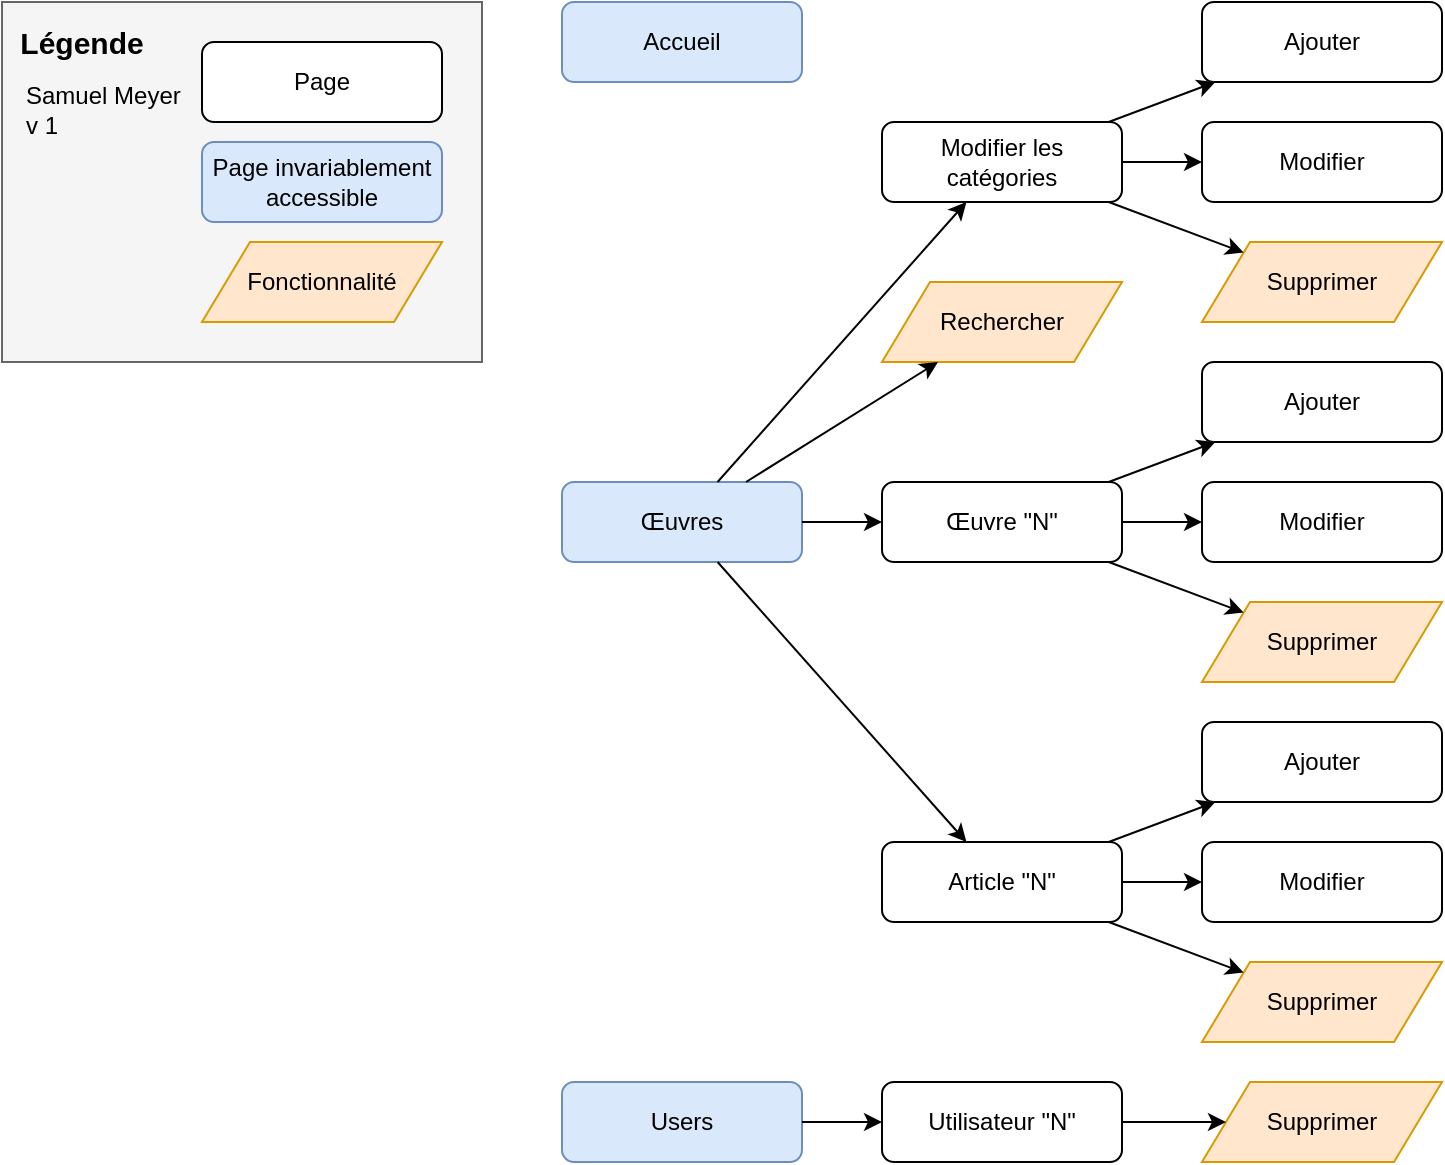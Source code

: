 <mxfile version="12.9.9" type="device"><diagram id="zMx_ZCnJDdhbiB5kYGJD" name="Page-1"><mxGraphModel dx="1086" dy="806" grid="1" gridSize="10" guides="1" tooltips="1" connect="1" arrows="1" fold="1" page="1" pageScale="1" pageWidth="1169" pageHeight="827" math="0" shadow="0"><root><mxCell id="0"/><mxCell id="1" parent="0"/><mxCell id="pxZbWxwn1h5OnFXrnW2z-1" value="Users" style="rounded=1;whiteSpace=wrap;html=1;fillColor=#dae8fc;strokeColor=#6c8ebf;" parent="1" vertex="1"><mxGeometry x="360" y="660" width="120" height="40" as="geometry"/></mxCell><mxCell id="pxZbWxwn1h5OnFXrnW2z-19" value="Utilisateur &quot;N&quot;" style="rounded=1;whiteSpace=wrap;html=1;" parent="1" vertex="1"><mxGeometry x="520" y="660" width="120" height="40" as="geometry"/></mxCell><mxCell id="pxZbWxwn1h5OnFXrnW2z-20" value="Supprimer" style="shape=parallelogram;perimeter=parallelogramPerimeter;whiteSpace=wrap;html=1;fillColor=#ffe6cc;strokeColor=#d79b00;" parent="1" vertex="1"><mxGeometry x="680" y="660" width="120" height="40" as="geometry"/></mxCell><mxCell id="pxZbWxwn1h5OnFXrnW2z-21" value="" style="endArrow=classic;html=1;" parent="1" source="pxZbWxwn1h5OnFXrnW2z-19" target="pxZbWxwn1h5OnFXrnW2z-20" edge="1"><mxGeometry width="50" height="50" relative="1" as="geometry"><mxPoint x="650" y="610" as="sourcePoint"/><mxPoint x="706" y="610" as="targetPoint"/></mxGeometry></mxCell><mxCell id="pxZbWxwn1h5OnFXrnW2z-22" value="" style="endArrow=classic;html=1;" parent="1" source="pxZbWxwn1h5OnFXrnW2z-1" target="pxZbWxwn1h5OnFXrnW2z-19" edge="1"><mxGeometry width="50" height="50" relative="1" as="geometry"><mxPoint x="660" y="620" as="sourcePoint"/><mxPoint x="716" y="620" as="targetPoint"/></mxGeometry></mxCell><mxCell id="j6kq-z6y5hgnTKh8SGcz-16" value="Accueil" style="rounded=1;whiteSpace=wrap;html=1;fillColor=#dae8fc;strokeColor=#6c8ebf;" parent="1" vertex="1"><mxGeometry x="360" y="120" width="120" height="40" as="geometry"/></mxCell><mxCell id="j6kq-z6y5hgnTKh8SGcz-17" value="Œuvres" style="rounded=1;whiteSpace=wrap;html=1;fillColor=#dae8fc;strokeColor=#6c8ebf;" parent="1" vertex="1"><mxGeometry x="360" y="360" width="120" height="40" as="geometry"/></mxCell><mxCell id="j6kq-z6y5hgnTKh8SGcz-18" value="Article &quot;N&quot;" style="rounded=1;whiteSpace=wrap;html=1;" parent="1" vertex="1"><mxGeometry x="520" y="540" width="120" height="40" as="geometry"/></mxCell><mxCell id="j6kq-z6y5hgnTKh8SGcz-20" value="" style="endArrow=classic;html=1;" parent="1" source="j6kq-z6y5hgnTKh8SGcz-17" target="j6kq-z6y5hgnTKh8SGcz-18" edge="1"><mxGeometry width="50" height="50" relative="1" as="geometry"><mxPoint x="452.0" y="480.0" as="sourcePoint"/><mxPoint x="880" y="670" as="targetPoint"/></mxGeometry></mxCell><mxCell id="j6kq-z6y5hgnTKh8SGcz-21" value="" style="group;container=1;" parent="1" vertex="1" connectable="0"><mxGeometry x="100" y="120" width="220" height="290" as="geometry"/></mxCell><mxCell id="j6kq-z6y5hgnTKh8SGcz-22" value="" style="rounded=0;whiteSpace=wrap;html=1;fillColor=#f5f5f5;strokeColor=#666666;fontColor=#333333;" parent="j6kq-z6y5hgnTKh8SGcz-21" vertex="1"><mxGeometry x="-20" width="240" height="180" as="geometry"/></mxCell><mxCell id="j6kq-z6y5hgnTKh8SGcz-23" value="Page invariablement accessible" style="rounded=1;whiteSpace=wrap;html=1;fillColor=#dae8fc;strokeColor=#6c8ebf;" parent="j6kq-z6y5hgnTKh8SGcz-21" vertex="1"><mxGeometry x="80" y="70" width="120" height="40" as="geometry"/></mxCell><mxCell id="j6kq-z6y5hgnTKh8SGcz-24" value="Légende" style="text;html=1;strokeColor=none;fillColor=none;align=center;verticalAlign=middle;whiteSpace=wrap;rounded=0;fontStyle=1;fontSize=15;" parent="j6kq-z6y5hgnTKh8SGcz-21" vertex="1"><mxGeometry x="-20" y="10" width="80" height="20" as="geometry"/></mxCell><mxCell id="j6kq-z6y5hgnTKh8SGcz-25" value="Page" style="rounded=1;whiteSpace=wrap;html=1;" parent="j6kq-z6y5hgnTKh8SGcz-21" vertex="1"><mxGeometry x="80" y="20" width="120" height="40" as="geometry"/></mxCell><mxCell id="j6kq-z6y5hgnTKh8SGcz-26" value="Fonctionnalité" style="shape=parallelogram;perimeter=parallelogramPerimeter;whiteSpace=wrap;html=1;fillColor=#ffe6cc;strokeColor=#d79b00;" parent="j6kq-z6y5hgnTKh8SGcz-21" vertex="1"><mxGeometry x="80" y="120" width="120" height="40" as="geometry"/></mxCell><mxCell id="j6kq-z6y5hgnTKh8SGcz-27" value="Samuel Meyer&lt;br&gt;v 1" style="text;html=1;strokeColor=none;fillColor=none;align=left;verticalAlign=middle;whiteSpace=wrap;rounded=0;" parent="j6kq-z6y5hgnTKh8SGcz-21" vertex="1"><mxGeometry x="-10" y="30" width="110" height="48" as="geometry"/></mxCell><mxCell id="j6kq-z6y5hgnTKh8SGcz-28" value="Rechercher" style="shape=parallelogram;perimeter=parallelogramPerimeter;whiteSpace=wrap;html=1;fillColor=#ffe6cc;strokeColor=#d79b00;" parent="1" vertex="1"><mxGeometry x="520" y="260" width="120" height="40" as="geometry"/></mxCell><mxCell id="j6kq-z6y5hgnTKh8SGcz-29" value="" style="endArrow=classic;html=1;" parent="1" source="j6kq-z6y5hgnTKh8SGcz-17" target="j6kq-z6y5hgnTKh8SGcz-28" edge="1"><mxGeometry width="50" height="50" relative="1" as="geometry"><mxPoint x="550" y="650" as="sourcePoint"/><mxPoint x="600" y="600" as="targetPoint"/></mxGeometry></mxCell><mxCell id="j6kq-z6y5hgnTKh8SGcz-35" value="&lt;span&gt;Œuvre &quot;N&quot;&lt;/span&gt;" style="rounded=1;whiteSpace=wrap;html=1;" parent="1" vertex="1"><mxGeometry x="520" y="360" width="120" height="40" as="geometry"/></mxCell><mxCell id="j6kq-z6y5hgnTKh8SGcz-36" value="" style="endArrow=classic;html=1;" parent="1" source="j6kq-z6y5hgnTKh8SGcz-17" target="j6kq-z6y5hgnTKh8SGcz-35" edge="1"><mxGeometry width="50" height="50" relative="1" as="geometry"><mxPoint x="470" y="510" as="sourcePoint"/><mxPoint x="550" y="550" as="targetPoint"/></mxGeometry></mxCell><mxCell id="ZTsxGtf4sa9lH4qWS3zV-3" value="Supprimer" style="shape=parallelogram;perimeter=parallelogramPerimeter;whiteSpace=wrap;html=1;fillColor=#ffe6cc;strokeColor=#d79b00;" parent="1" vertex="1"><mxGeometry x="680" y="600" width="120" height="40" as="geometry"/></mxCell><mxCell id="ZTsxGtf4sa9lH4qWS3zV-5" value="Modifier" style="rounded=1;whiteSpace=wrap;html=1;" parent="1" vertex="1"><mxGeometry x="680" y="540" width="120" height="40" as="geometry"/></mxCell><mxCell id="ZTsxGtf4sa9lH4qWS3zV-6" value="" style="endArrow=classic;html=1;" parent="1" source="j6kq-z6y5hgnTKh8SGcz-18" target="ZTsxGtf4sa9lH4qWS3zV-5" edge="1"><mxGeometry width="50" height="50" relative="1" as="geometry"><mxPoint x="560" y="610" as="sourcePoint"/><mxPoint x="590" y="530" as="targetPoint"/></mxGeometry></mxCell><mxCell id="ZTsxGtf4sa9lH4qWS3zV-7" value="" style="endArrow=classic;html=1;" parent="1" source="j6kq-z6y5hgnTKh8SGcz-18" target="ZTsxGtf4sa9lH4qWS3zV-3" edge="1"><mxGeometry width="50" height="50" relative="1" as="geometry"><mxPoint x="650" y="535" as="sourcePoint"/><mxPoint x="690" y="525" as="targetPoint"/></mxGeometry></mxCell><mxCell id="ZTsxGtf4sa9lH4qWS3zV-8" value="Supprimer" style="shape=parallelogram;perimeter=parallelogramPerimeter;whiteSpace=wrap;html=1;fillColor=#ffe6cc;strokeColor=#d79b00;" parent="1" vertex="1"><mxGeometry x="680" y="420" width="120" height="40" as="geometry"/></mxCell><mxCell id="ZTsxGtf4sa9lH4qWS3zV-9" value="Modifier" style="rounded=1;whiteSpace=wrap;html=1;" parent="1" vertex="1"><mxGeometry x="680" y="360" width="120" height="40" as="geometry"/></mxCell><mxCell id="ZTsxGtf4sa9lH4qWS3zV-10" value="" style="endArrow=classic;html=1;" parent="1" source="j6kq-z6y5hgnTKh8SGcz-35" target="ZTsxGtf4sa9lH4qWS3zV-8" edge="1"><mxGeometry width="50" height="50" relative="1" as="geometry"><mxPoint x="650" y="585" as="sourcePoint"/><mxPoint x="708.261" y="599.565" as="targetPoint"/></mxGeometry></mxCell><mxCell id="ZTsxGtf4sa9lH4qWS3zV-11" value="" style="endArrow=classic;html=1;" parent="1" source="j6kq-z6y5hgnTKh8SGcz-35" target="ZTsxGtf4sa9lH4qWS3zV-9" edge="1"><mxGeometry width="50" height="50" relative="1" as="geometry"><mxPoint x="660" y="595" as="sourcePoint"/><mxPoint x="718.261" y="609.565" as="targetPoint"/></mxGeometry></mxCell><mxCell id="ZTsxGtf4sa9lH4qWS3zV-15" value="Ajouter" style="rounded=1;whiteSpace=wrap;html=1;" parent="1" vertex="1"><mxGeometry x="680" y="300" width="120" height="40" as="geometry"/></mxCell><mxCell id="ZTsxGtf4sa9lH4qWS3zV-16" value="Ajouter" style="rounded=1;whiteSpace=wrap;html=1;" parent="1" vertex="1"><mxGeometry x="680" y="480" width="120" height="40" as="geometry"/></mxCell><mxCell id="ZTsxGtf4sa9lH4qWS3zV-17" value="" style="endArrow=classic;html=1;" parent="1" source="j6kq-z6y5hgnTKh8SGcz-18" target="ZTsxGtf4sa9lH4qWS3zV-16" edge="1"><mxGeometry width="50" height="50" relative="1" as="geometry"><mxPoint x="520" y="610" as="sourcePoint"/><mxPoint x="590" y="530" as="targetPoint"/></mxGeometry></mxCell><mxCell id="ZTsxGtf4sa9lH4qWS3zV-18" value="" style="endArrow=classic;html=1;" parent="1" source="j6kq-z6y5hgnTKh8SGcz-35" target="ZTsxGtf4sa9lH4qWS3zV-15" edge="1"><mxGeometry width="50" height="50" relative="1" as="geometry"><mxPoint x="540" y="600" as="sourcePoint"/><mxPoint x="590" y="550" as="targetPoint"/></mxGeometry></mxCell><mxCell id="ZTsxGtf4sa9lH4qWS3zV-20" value="&lt;span&gt;Modifier les catégories&lt;/span&gt;" style="rounded=1;whiteSpace=wrap;html=1;" parent="1" vertex="1"><mxGeometry x="520" y="180" width="120" height="40" as="geometry"/></mxCell><mxCell id="ZTsxGtf4sa9lH4qWS3zV-21" value="Supprimer" style="shape=parallelogram;perimeter=parallelogramPerimeter;whiteSpace=wrap;html=1;fillColor=#ffe6cc;strokeColor=#d79b00;" parent="1" vertex="1"><mxGeometry x="680" y="240" width="120" height="40" as="geometry"/></mxCell><mxCell id="ZTsxGtf4sa9lH4qWS3zV-22" value="Modifier" style="rounded=1;whiteSpace=wrap;html=1;" parent="1" vertex="1"><mxGeometry x="680" y="180" width="120" height="40" as="geometry"/></mxCell><mxCell id="ZTsxGtf4sa9lH4qWS3zV-23" value="Ajouter" style="rounded=1;whiteSpace=wrap;html=1;" parent="1" vertex="1"><mxGeometry x="680" y="120" width="120" height="40" as="geometry"/></mxCell><mxCell id="ZTsxGtf4sa9lH4qWS3zV-24" value="" style="endArrow=classic;html=1;" parent="1" source="ZTsxGtf4sa9lH4qWS3zV-20" target="ZTsxGtf4sa9lH4qWS3zV-23" edge="1"><mxGeometry width="50" height="50" relative="1" as="geometry"><mxPoint x="540" y="110" as="sourcePoint"/><mxPoint x="590" y="60" as="targetPoint"/></mxGeometry></mxCell><mxCell id="ZTsxGtf4sa9lH4qWS3zV-25" value="" style="endArrow=classic;html=1;" parent="1" source="ZTsxGtf4sa9lH4qWS3zV-20" target="ZTsxGtf4sa9lH4qWS3zV-22" edge="1"><mxGeometry width="50" height="50" relative="1" as="geometry"><mxPoint x="643.333" y="190" as="sourcePoint"/><mxPoint x="696.667" y="170" as="targetPoint"/></mxGeometry></mxCell><mxCell id="ZTsxGtf4sa9lH4qWS3zV-26" value="" style="endArrow=classic;html=1;" parent="1" source="ZTsxGtf4sa9lH4qWS3zV-20" target="ZTsxGtf4sa9lH4qWS3zV-21" edge="1"><mxGeometry width="50" height="50" relative="1" as="geometry"><mxPoint x="653.333" y="200" as="sourcePoint"/><mxPoint x="706.667" y="180" as="targetPoint"/></mxGeometry></mxCell><mxCell id="ZTsxGtf4sa9lH4qWS3zV-27" value="" style="endArrow=classic;html=1;" parent="1" source="j6kq-z6y5hgnTKh8SGcz-17" target="ZTsxGtf4sa9lH4qWS3zV-20" edge="1"><mxGeometry width="50" height="50" relative="1" as="geometry"><mxPoint x="462" y="370" as="sourcePoint"/><mxPoint x="558" y="310" as="targetPoint"/></mxGeometry></mxCell></root></mxGraphModel></diagram></mxfile>